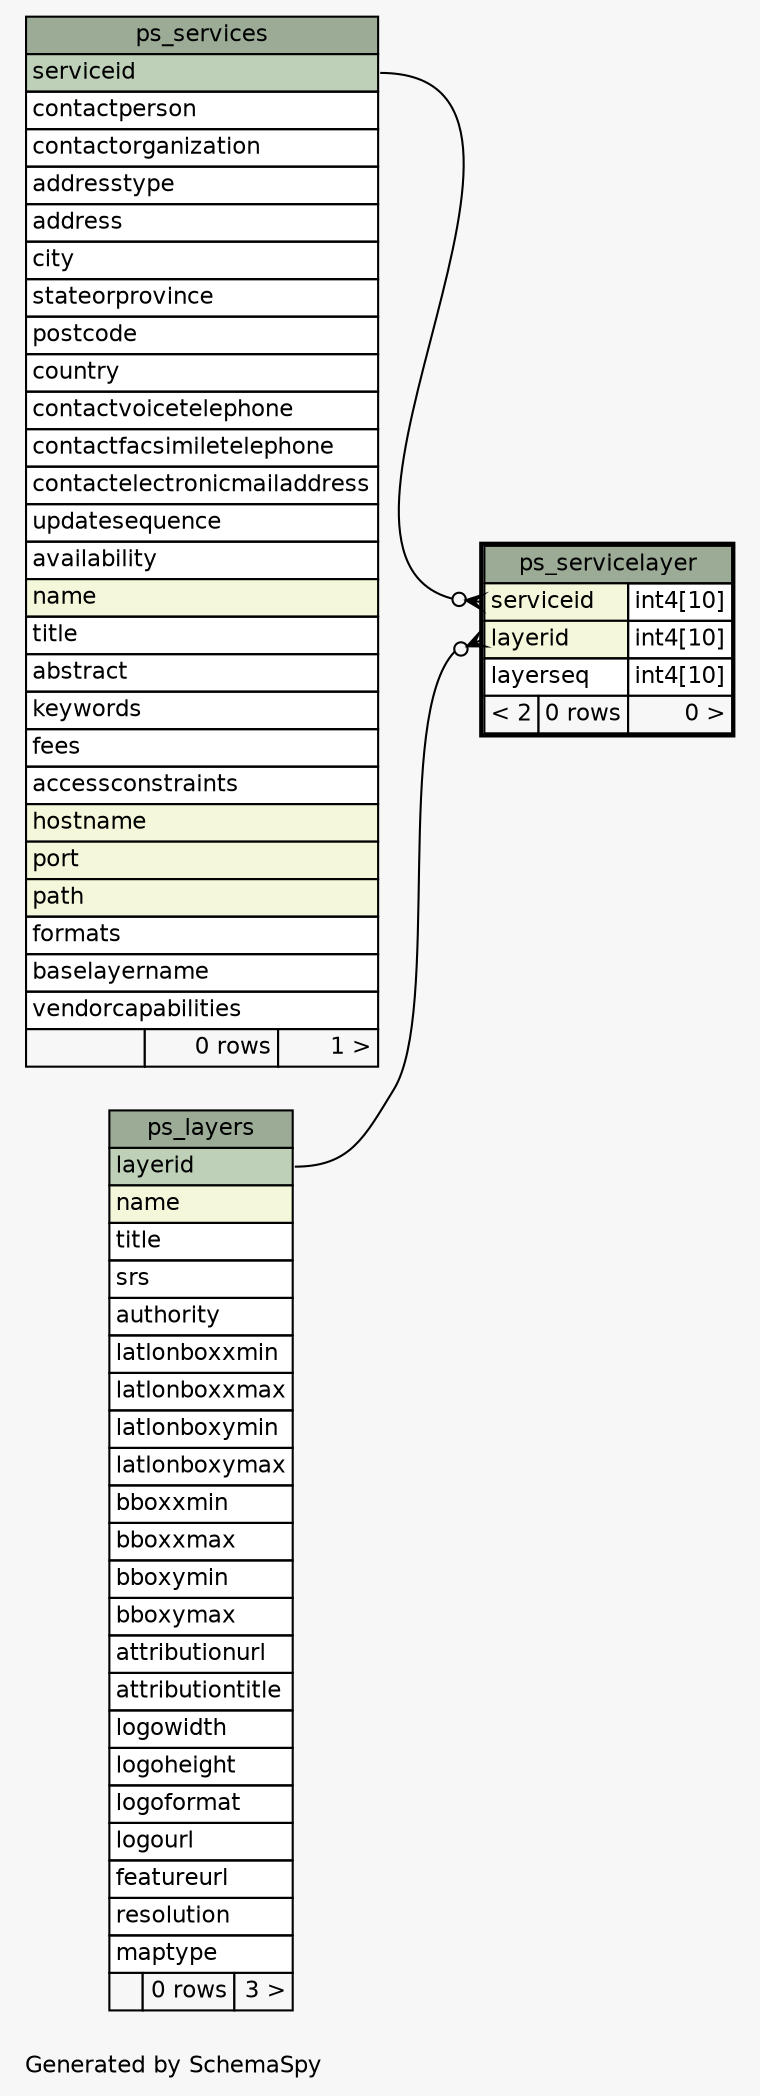 // dot 2.26.3 on Linux 3.2.0-2-amd64
// SchemaSpy rev 590
digraph "oneDegreeRelationshipsDiagram" {
  graph [
    rankdir="RL"
    bgcolor="#f7f7f7"
    label="\nGenerated by SchemaSpy"
    labeljust="l"
    nodesep="0.18"
    ranksep="0.46"
    fontname="Helvetica"
    fontsize="11"
  ];
  node [
    fontname="Helvetica"
    fontsize="11"
    shape="plaintext"
  ];
  edge [
    arrowsize="0.8"
  ];
  "ps_servicelayer":"layerid":w -> "ps_layers":"layerid":e [arrowhead=none dir=back arrowtail=crowodot];
  "ps_servicelayer":"serviceid":w -> "ps_services":"serviceid":e [arrowhead=none dir=back arrowtail=crowodot];
  "ps_layers" [
    label=<
    <TABLE BORDER="0" CELLBORDER="1" CELLSPACING="0" BGCOLOR="#ffffff">
      <TR><TD COLSPAN="3" BGCOLOR="#9bab96" ALIGN="CENTER">ps_layers</TD></TR>
      <TR><TD PORT="layerid" COLSPAN="3" BGCOLOR="#bed1b8" ALIGN="LEFT">layerid</TD></TR>
      <TR><TD PORT="name" COLSPAN="3" BGCOLOR="#f4f7da" ALIGN="LEFT">name</TD></TR>
      <TR><TD PORT="title" COLSPAN="3" ALIGN="LEFT">title</TD></TR>
      <TR><TD PORT="srs" COLSPAN="3" ALIGN="LEFT">srs</TD></TR>
      <TR><TD PORT="authority" COLSPAN="3" ALIGN="LEFT">authority</TD></TR>
      <TR><TD PORT="latlonboxxmin" COLSPAN="3" ALIGN="LEFT">latlonboxxmin</TD></TR>
      <TR><TD PORT="latlonboxxmax" COLSPAN="3" ALIGN="LEFT">latlonboxxmax</TD></TR>
      <TR><TD PORT="latlonboxymin" COLSPAN="3" ALIGN="LEFT">latlonboxymin</TD></TR>
      <TR><TD PORT="latlonboxymax" COLSPAN="3" ALIGN="LEFT">latlonboxymax</TD></TR>
      <TR><TD PORT="bboxxmin" COLSPAN="3" ALIGN="LEFT">bboxxmin</TD></TR>
      <TR><TD PORT="bboxxmax" COLSPAN="3" ALIGN="LEFT">bboxxmax</TD></TR>
      <TR><TD PORT="bboxymin" COLSPAN="3" ALIGN="LEFT">bboxymin</TD></TR>
      <TR><TD PORT="bboxymax" COLSPAN="3" ALIGN="LEFT">bboxymax</TD></TR>
      <TR><TD PORT="attributionurl" COLSPAN="3" ALIGN="LEFT">attributionurl</TD></TR>
      <TR><TD PORT="attributiontitle" COLSPAN="3" ALIGN="LEFT">attributiontitle</TD></TR>
      <TR><TD PORT="logowidth" COLSPAN="3" ALIGN="LEFT">logowidth</TD></TR>
      <TR><TD PORT="logoheight" COLSPAN="3" ALIGN="LEFT">logoheight</TD></TR>
      <TR><TD PORT="logoformat" COLSPAN="3" ALIGN="LEFT">logoformat</TD></TR>
      <TR><TD PORT="logourl" COLSPAN="3" ALIGN="LEFT">logourl</TD></TR>
      <TR><TD PORT="featureurl" COLSPAN="3" ALIGN="LEFT">featureurl</TD></TR>
      <TR><TD PORT="resolution" COLSPAN="3" ALIGN="LEFT">resolution</TD></TR>
      <TR><TD PORT="maptype" COLSPAN="3" ALIGN="LEFT">maptype</TD></TR>
      <TR><TD ALIGN="LEFT" BGCOLOR="#f7f7f7">  </TD><TD ALIGN="RIGHT" BGCOLOR="#f7f7f7">0 rows</TD><TD ALIGN="RIGHT" BGCOLOR="#f7f7f7">3 &gt;</TD></TR>
    </TABLE>>
    URL="ps_layers.html"
    tooltip="ps_layers"
  ];
  "ps_servicelayer" [
    label=<
    <TABLE BORDER="2" CELLBORDER="1" CELLSPACING="0" BGCOLOR="#ffffff">
      <TR><TD COLSPAN="3" BGCOLOR="#9bab96" ALIGN="CENTER">ps_servicelayer</TD></TR>
      <TR><TD PORT="serviceid" COLSPAN="2" BGCOLOR="#f4f7da" ALIGN="LEFT">serviceid</TD><TD PORT="serviceid.type" ALIGN="LEFT">int4[10]</TD></TR>
      <TR><TD PORT="layerid" COLSPAN="2" BGCOLOR="#f4f7da" ALIGN="LEFT">layerid</TD><TD PORT="layerid.type" ALIGN="LEFT">int4[10]</TD></TR>
      <TR><TD PORT="layerseq" COLSPAN="2" ALIGN="LEFT">layerseq</TD><TD PORT="layerseq.type" ALIGN="LEFT">int4[10]</TD></TR>
      <TR><TD ALIGN="LEFT" BGCOLOR="#f7f7f7">&lt; 2</TD><TD ALIGN="RIGHT" BGCOLOR="#f7f7f7">0 rows</TD><TD ALIGN="RIGHT" BGCOLOR="#f7f7f7">0 &gt;</TD></TR>
    </TABLE>>
    URL="ps_servicelayer.html"
    tooltip="ps_servicelayer"
  ];
  "ps_services" [
    label=<
    <TABLE BORDER="0" CELLBORDER="1" CELLSPACING="0" BGCOLOR="#ffffff">
      <TR><TD COLSPAN="3" BGCOLOR="#9bab96" ALIGN="CENTER">ps_services</TD></TR>
      <TR><TD PORT="serviceid" COLSPAN="3" BGCOLOR="#bed1b8" ALIGN="LEFT">serviceid</TD></TR>
      <TR><TD PORT="contactperson" COLSPAN="3" ALIGN="LEFT">contactperson</TD></TR>
      <TR><TD PORT="contactorganization" COLSPAN="3" ALIGN="LEFT">contactorganization</TD></TR>
      <TR><TD PORT="addresstype" COLSPAN="3" ALIGN="LEFT">addresstype</TD></TR>
      <TR><TD PORT="address" COLSPAN="3" ALIGN="LEFT">address</TD></TR>
      <TR><TD PORT="city" COLSPAN="3" ALIGN="LEFT">city</TD></TR>
      <TR><TD PORT="stateorprovince" COLSPAN="3" ALIGN="LEFT">stateorprovince</TD></TR>
      <TR><TD PORT="postcode" COLSPAN="3" ALIGN="LEFT">postcode</TD></TR>
      <TR><TD PORT="country" COLSPAN="3" ALIGN="LEFT">country</TD></TR>
      <TR><TD PORT="contactvoicetelephone" COLSPAN="3" ALIGN="LEFT">contactvoicetelephone</TD></TR>
      <TR><TD PORT="contactfacsimiletelephone" COLSPAN="3" ALIGN="LEFT">contactfacsimiletelephone</TD></TR>
      <TR><TD PORT="contactelectronicmailaddress" COLSPAN="3" ALIGN="LEFT">contactelectronicmailaddress</TD></TR>
      <TR><TD PORT="updatesequence" COLSPAN="3" ALIGN="LEFT">updatesequence</TD></TR>
      <TR><TD PORT="availability" COLSPAN="3" ALIGN="LEFT">availability</TD></TR>
      <TR><TD PORT="name" COLSPAN="3" BGCOLOR="#f4f7da" ALIGN="LEFT">name</TD></TR>
      <TR><TD PORT="title" COLSPAN="3" ALIGN="LEFT">title</TD></TR>
      <TR><TD PORT="abstract" COLSPAN="3" ALIGN="LEFT">abstract</TD></TR>
      <TR><TD PORT="keywords" COLSPAN="3" ALIGN="LEFT">keywords</TD></TR>
      <TR><TD PORT="fees" COLSPAN="3" ALIGN="LEFT">fees</TD></TR>
      <TR><TD PORT="accessconstraints" COLSPAN="3" ALIGN="LEFT">accessconstraints</TD></TR>
      <TR><TD PORT="hostname" COLSPAN="3" BGCOLOR="#f4f7da" ALIGN="LEFT">hostname</TD></TR>
      <TR><TD PORT="port" COLSPAN="3" BGCOLOR="#f4f7da" ALIGN="LEFT">port</TD></TR>
      <TR><TD PORT="path" COLSPAN="3" BGCOLOR="#f4f7da" ALIGN="LEFT">path</TD></TR>
      <TR><TD PORT="formats" COLSPAN="3" ALIGN="LEFT">formats</TD></TR>
      <TR><TD PORT="baselayername" COLSPAN="3" ALIGN="LEFT">baselayername</TD></TR>
      <TR><TD PORT="vendorcapabilities" COLSPAN="3" ALIGN="LEFT">vendorcapabilities</TD></TR>
      <TR><TD ALIGN="LEFT" BGCOLOR="#f7f7f7">  </TD><TD ALIGN="RIGHT" BGCOLOR="#f7f7f7">0 rows</TD><TD ALIGN="RIGHT" BGCOLOR="#f7f7f7">1 &gt;</TD></TR>
    </TABLE>>
    URL="ps_services.html"
    tooltip="ps_services"
  ];
}
